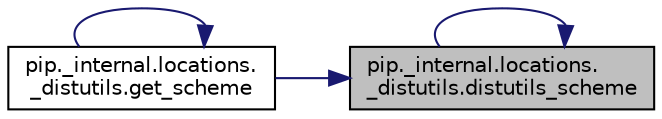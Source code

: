 digraph "pip._internal.locations._distutils.distutils_scheme"
{
 // LATEX_PDF_SIZE
  edge [fontname="Helvetica",fontsize="10",labelfontname="Helvetica",labelfontsize="10"];
  node [fontname="Helvetica",fontsize="10",shape=record];
  rankdir="RL";
  Node1 [label="pip._internal.locations.\l_distutils.distutils_scheme",height=0.2,width=0.4,color="black", fillcolor="grey75", style="filled", fontcolor="black",tooltip=" "];
  Node1 -> Node1 [dir="back",color="midnightblue",fontsize="10",style="solid",fontname="Helvetica"];
  Node1 -> Node2 [dir="back",color="midnightblue",fontsize="10",style="solid",fontname="Helvetica"];
  Node2 [label="pip._internal.locations.\l_distutils.get_scheme",height=0.2,width=0.4,color="black", fillcolor="white", style="filled",URL="$dd/d77/namespacepip_1_1__internal_1_1locations_1_1__distutils.html#ae2a1cd59cf56c851b2c67b28e62241d6",tooltip=" "];
  Node2 -> Node2 [dir="back",color="midnightblue",fontsize="10",style="solid",fontname="Helvetica"];
}
